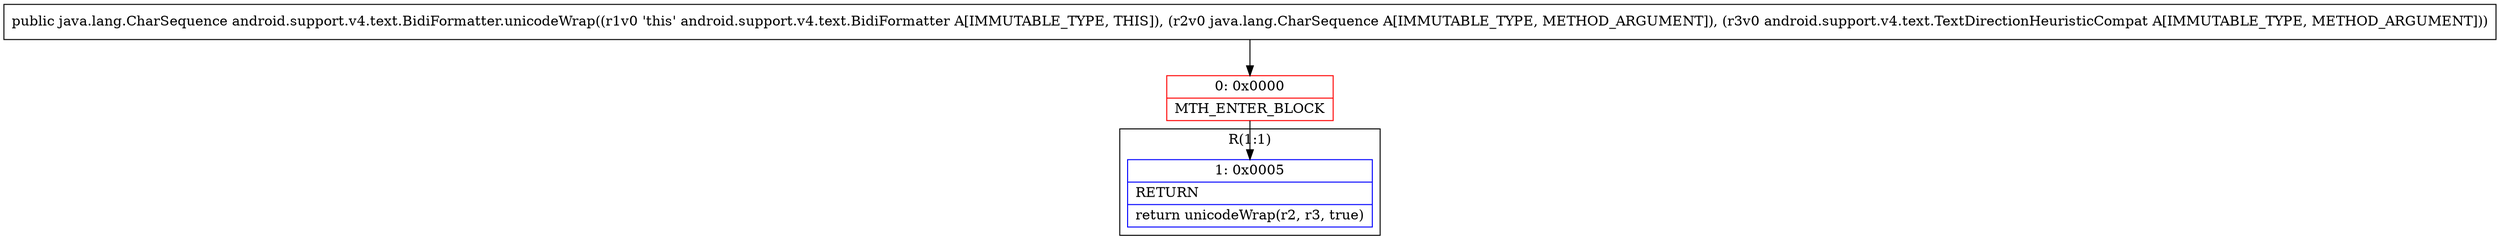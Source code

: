 digraph "CFG forandroid.support.v4.text.BidiFormatter.unicodeWrap(Ljava\/lang\/CharSequence;Landroid\/support\/v4\/text\/TextDirectionHeuristicCompat;)Ljava\/lang\/CharSequence;" {
subgraph cluster_Region_961646415 {
label = "R(1:1)";
node [shape=record,color=blue];
Node_1 [shape=record,label="{1\:\ 0x0005|RETURN\l|return unicodeWrap(r2, r3, true)\l}"];
}
Node_0 [shape=record,color=red,label="{0\:\ 0x0000|MTH_ENTER_BLOCK\l}"];
MethodNode[shape=record,label="{public java.lang.CharSequence android.support.v4.text.BidiFormatter.unicodeWrap((r1v0 'this' android.support.v4.text.BidiFormatter A[IMMUTABLE_TYPE, THIS]), (r2v0 java.lang.CharSequence A[IMMUTABLE_TYPE, METHOD_ARGUMENT]), (r3v0 android.support.v4.text.TextDirectionHeuristicCompat A[IMMUTABLE_TYPE, METHOD_ARGUMENT])) }"];
MethodNode -> Node_0;
Node_0 -> Node_1;
}

